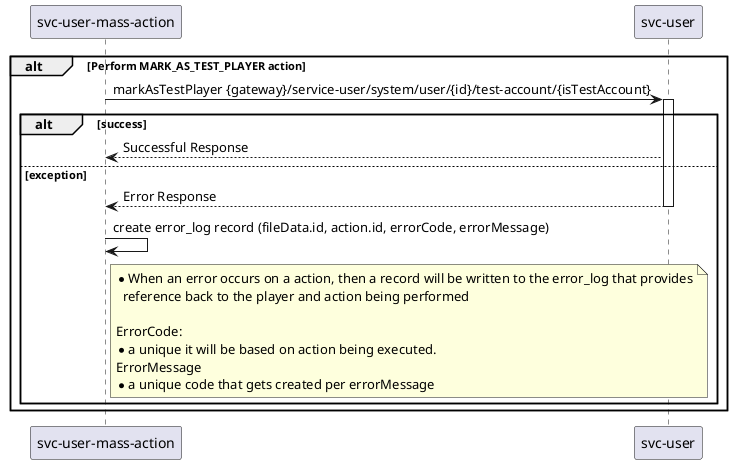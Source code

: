 .Mass Action Mark as Test Player
[plantuml]
----
@startuml
'https://plantuml.com/sequence-diagram

participant  "svc-user-mass-action" as usermassaction
participant "svc-user" as user

alt Perform MARK_AS_TEST_PLAYER action
    usermassaction->user:markAsTestPlayer {gateway}/service-user/system/user/{id}/test-account/{isTestAccount}
    activate user
    alt success
        user-->usermassaction: Successful Response
    else exception
        user-->usermassaction: Error Response
        deactivate user
        usermassaction->usermassaction: create error_log record (fileData.id, action.id, errorCode, errorMessage)
        note right of usermassaction
            * When an error occurs on a action, then a record will be written to the error_log that provides
              reference back to the player and action being performed

            ErrorCode:
            * a unique it will be based on action being executed.
            ErrorMessage
            * a unique code that gets created per errorMessage
        end note
    end
end

@enduml
----
